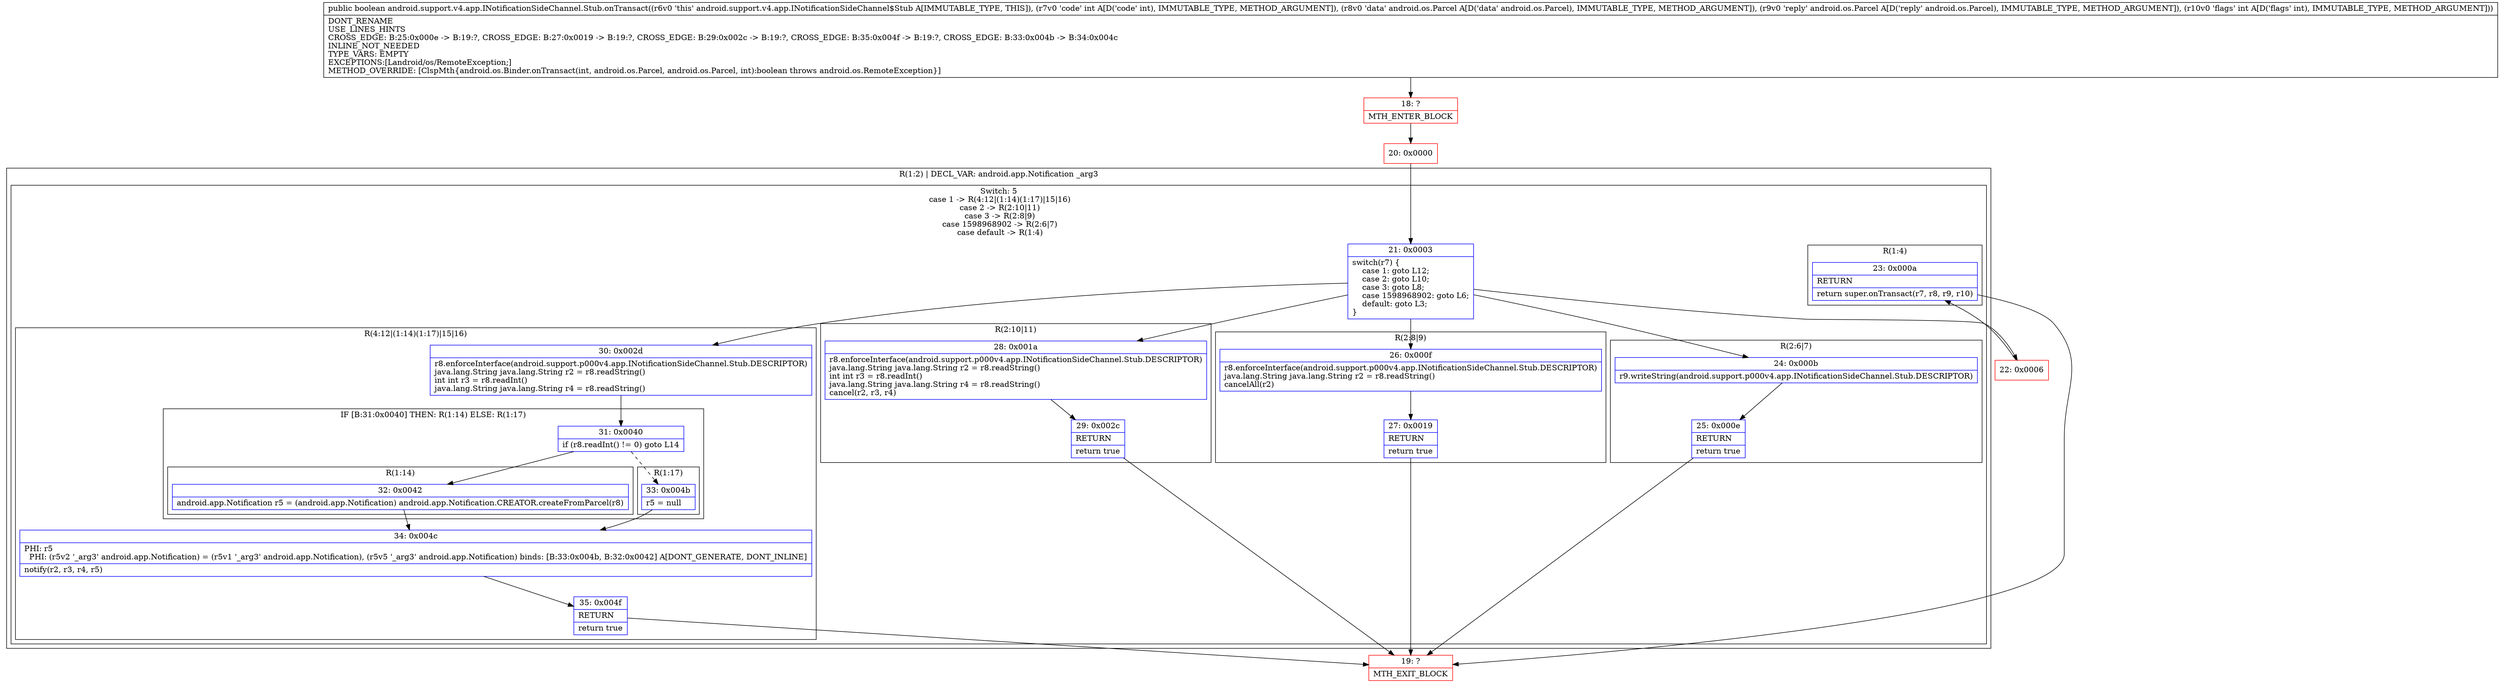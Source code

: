 digraph "CFG forandroid.support.v4.app.INotificationSideChannel.Stub.onTransact(ILandroid\/os\/Parcel;Landroid\/os\/Parcel;I)Z" {
subgraph cluster_Region_1582791338 {
label = "R(1:2) | DECL_VAR: android.app.Notification _arg3\l";
node [shape=record,color=blue];
subgraph cluster_SwitchRegion_1760911274 {
label = "Switch: 5
 case 1 -> R(4:12|(1:14)(1:17)|15|16)
 case 2 -> R(2:10|11)
 case 3 -> R(2:8|9)
 case 1598968902 -> R(2:6|7)
 case default -> R(1:4)";
node [shape=record,color=blue];
Node_21 [shape=record,label="{21\:\ 0x0003|switch(r7) \{\l    case 1: goto L12;\l    case 2: goto L10;\l    case 3: goto L8;\l    case 1598968902: goto L6;\l    default: goto L3;\l\}\l}"];
subgraph cluster_Region_1210444654 {
label = "R(4:12|(1:14)(1:17)|15|16)";
node [shape=record,color=blue];
Node_30 [shape=record,label="{30\:\ 0x002d|r8.enforceInterface(android.support.p000v4.app.INotificationSideChannel.Stub.DESCRIPTOR)\ljava.lang.String java.lang.String r2 = r8.readString()\lint int r3 = r8.readInt()\ljava.lang.String java.lang.String r4 = r8.readString()\l}"];
subgraph cluster_IfRegion_227360592 {
label = "IF [B:31:0x0040] THEN: R(1:14) ELSE: R(1:17)";
node [shape=record,color=blue];
Node_31 [shape=record,label="{31\:\ 0x0040|if (r8.readInt() != 0) goto L14\l}"];
subgraph cluster_Region_2116610403 {
label = "R(1:14)";
node [shape=record,color=blue];
Node_32 [shape=record,label="{32\:\ 0x0042|android.app.Notification r5 = (android.app.Notification) android.app.Notification.CREATOR.createFromParcel(r8)\l}"];
}
subgraph cluster_Region_685680885 {
label = "R(1:17)";
node [shape=record,color=blue];
Node_33 [shape=record,label="{33\:\ 0x004b|r5 = null\l}"];
}
}
Node_34 [shape=record,label="{34\:\ 0x004c|PHI: r5 \l  PHI: (r5v2 '_arg3' android.app.Notification) = (r5v1 '_arg3' android.app.Notification), (r5v5 '_arg3' android.app.Notification) binds: [B:33:0x004b, B:32:0x0042] A[DONT_GENERATE, DONT_INLINE]\l|notify(r2, r3, r4, r5)\l}"];
Node_35 [shape=record,label="{35\:\ 0x004f|RETURN\l|return true\l}"];
}
subgraph cluster_Region_2013082061 {
label = "R(2:10|11)";
node [shape=record,color=blue];
Node_28 [shape=record,label="{28\:\ 0x001a|r8.enforceInterface(android.support.p000v4.app.INotificationSideChannel.Stub.DESCRIPTOR)\ljava.lang.String java.lang.String r2 = r8.readString()\lint int r3 = r8.readInt()\ljava.lang.String java.lang.String r4 = r8.readString()\lcancel(r2, r3, r4)\l}"];
Node_29 [shape=record,label="{29\:\ 0x002c|RETURN\l|return true\l}"];
}
subgraph cluster_Region_275045063 {
label = "R(2:8|9)";
node [shape=record,color=blue];
Node_26 [shape=record,label="{26\:\ 0x000f|r8.enforceInterface(android.support.p000v4.app.INotificationSideChannel.Stub.DESCRIPTOR)\ljava.lang.String java.lang.String r2 = r8.readString()\lcancelAll(r2)\l}"];
Node_27 [shape=record,label="{27\:\ 0x0019|RETURN\l|return true\l}"];
}
subgraph cluster_Region_1056609985 {
label = "R(2:6|7)";
node [shape=record,color=blue];
Node_24 [shape=record,label="{24\:\ 0x000b|r9.writeString(android.support.p000v4.app.INotificationSideChannel.Stub.DESCRIPTOR)\l}"];
Node_25 [shape=record,label="{25\:\ 0x000e|RETURN\l|return true\l}"];
}
subgraph cluster_Region_1528637854 {
label = "R(1:4)";
node [shape=record,color=blue];
Node_23 [shape=record,label="{23\:\ 0x000a|RETURN\l|return super.onTransact(r7, r8, r9, r10)\l}"];
}
}
}
Node_18 [shape=record,color=red,label="{18\:\ ?|MTH_ENTER_BLOCK\l}"];
Node_20 [shape=record,color=red,label="{20\:\ 0x0000}"];
Node_22 [shape=record,color=red,label="{22\:\ 0x0006}"];
Node_19 [shape=record,color=red,label="{19\:\ ?|MTH_EXIT_BLOCK\l}"];
MethodNode[shape=record,label="{public boolean android.support.v4.app.INotificationSideChannel.Stub.onTransact((r6v0 'this' android.support.v4.app.INotificationSideChannel$Stub A[IMMUTABLE_TYPE, THIS]), (r7v0 'code' int A[D('code' int), IMMUTABLE_TYPE, METHOD_ARGUMENT]), (r8v0 'data' android.os.Parcel A[D('data' android.os.Parcel), IMMUTABLE_TYPE, METHOD_ARGUMENT]), (r9v0 'reply' android.os.Parcel A[D('reply' android.os.Parcel), IMMUTABLE_TYPE, METHOD_ARGUMENT]), (r10v0 'flags' int A[D('flags' int), IMMUTABLE_TYPE, METHOD_ARGUMENT]))  | DONT_RENAME\lUSE_LINES_HINTS\lCROSS_EDGE: B:25:0x000e \-\> B:19:?, CROSS_EDGE: B:27:0x0019 \-\> B:19:?, CROSS_EDGE: B:29:0x002c \-\> B:19:?, CROSS_EDGE: B:35:0x004f \-\> B:19:?, CROSS_EDGE: B:33:0x004b \-\> B:34:0x004c\lINLINE_NOT_NEEDED\lTYPE_VARS: EMPTY\lEXCEPTIONS:[Landroid\/os\/RemoteException;]\lMETHOD_OVERRIDE: [ClspMth\{android.os.Binder.onTransact(int, android.os.Parcel, android.os.Parcel, int):boolean throws android.os.RemoteException\}]\l}"];
MethodNode -> Node_18;Node_21 -> Node_22;
Node_21 -> Node_24;
Node_21 -> Node_26;
Node_21 -> Node_28;
Node_21 -> Node_30;
Node_30 -> Node_31;
Node_31 -> Node_32;
Node_31 -> Node_33[style=dashed];
Node_32 -> Node_34;
Node_33 -> Node_34;
Node_34 -> Node_35;
Node_35 -> Node_19;
Node_28 -> Node_29;
Node_29 -> Node_19;
Node_26 -> Node_27;
Node_27 -> Node_19;
Node_24 -> Node_25;
Node_25 -> Node_19;
Node_23 -> Node_19;
Node_18 -> Node_20;
Node_20 -> Node_21;
Node_22 -> Node_23;
}

